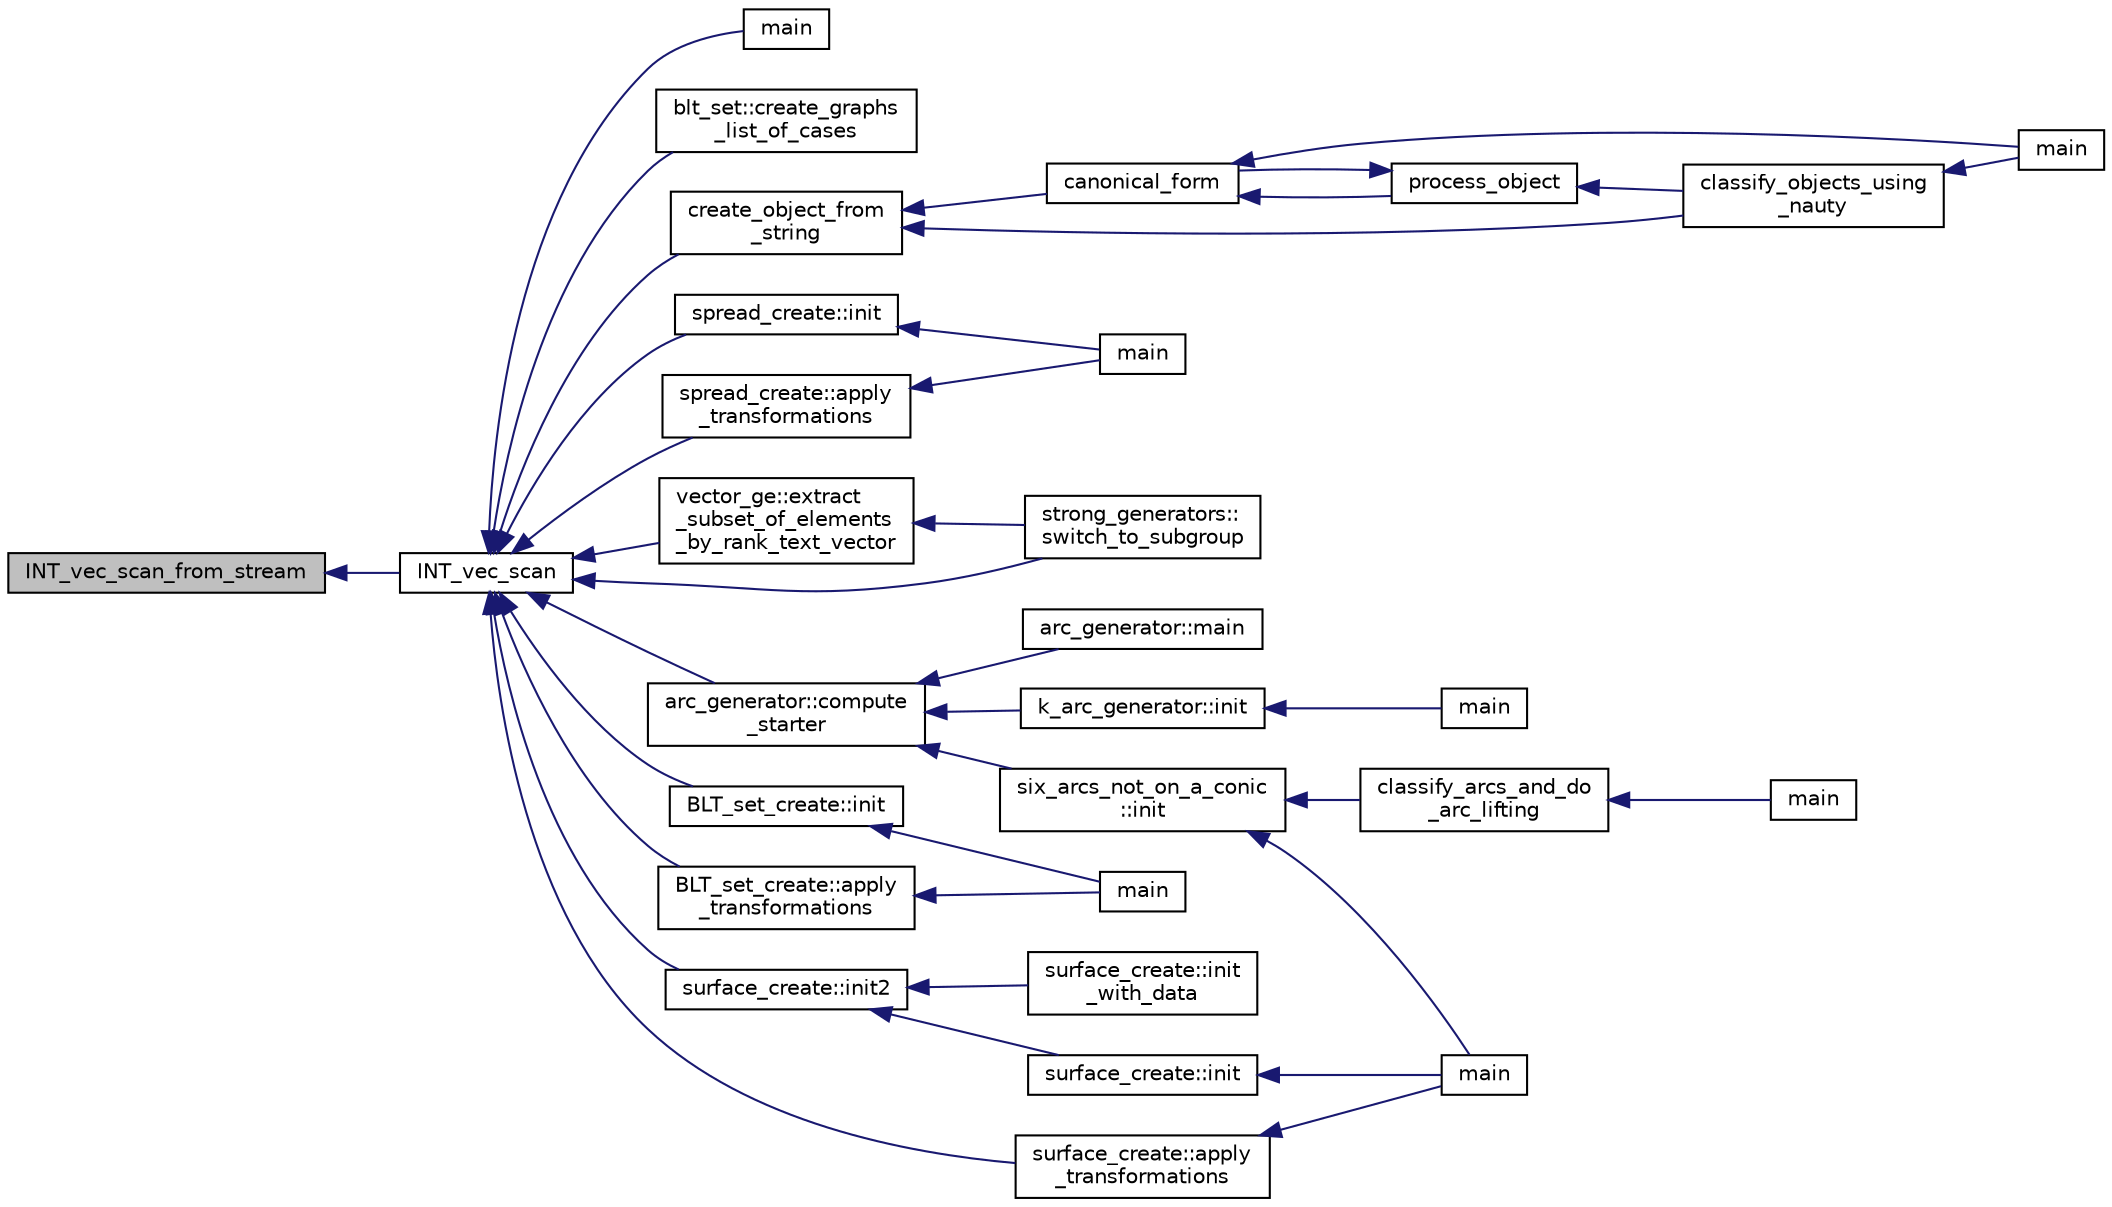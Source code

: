 digraph "INT_vec_scan_from_stream"
{
  edge [fontname="Helvetica",fontsize="10",labelfontname="Helvetica",labelfontsize="10"];
  node [fontname="Helvetica",fontsize="10",shape=record];
  rankdir="LR";
  Node3126 [label="INT_vec_scan_from_stream",height=0.2,width=0.4,color="black", fillcolor="grey75", style="filled", fontcolor="black"];
  Node3126 -> Node3127 [dir="back",color="midnightblue",fontsize="10",style="solid",fontname="Helvetica"];
  Node3127 [label="INT_vec_scan",height=0.2,width=0.4,color="black", fillcolor="white", style="filled",URL="$d4/d74/util_8_c.html#a9aa706d3f0c3bb83182eed9ab9747582"];
  Node3127 -> Node3128 [dir="back",color="midnightblue",fontsize="10",style="solid",fontname="Helvetica"];
  Node3128 [label="main",height=0.2,width=0.4,color="black", fillcolor="white", style="filled",URL="$d5/d9e/arcs__orderly_8_c.html#a3c04138a5bfe5d72780bb7e82a18e627"];
  Node3127 -> Node3129 [dir="back",color="midnightblue",fontsize="10",style="solid",fontname="Helvetica"];
  Node3129 [label="blt_set::create_graphs\l_list_of_cases",height=0.2,width=0.4,color="black", fillcolor="white", style="filled",URL="$d1/d3d/classblt__set.html#a91ad531d4154bd887182dbd6121476f3"];
  Node3127 -> Node3130 [dir="back",color="midnightblue",fontsize="10",style="solid",fontname="Helvetica"];
  Node3130 [label="create_object_from\l_string",height=0.2,width=0.4,color="black", fillcolor="white", style="filled",URL="$d0/de6/projective__space__main_8_c.html#a8f63b5bf071061de5cbb1e4d00d0518b"];
  Node3130 -> Node3131 [dir="back",color="midnightblue",fontsize="10",style="solid",fontname="Helvetica"];
  Node3131 [label="canonical_form",height=0.2,width=0.4,color="black", fillcolor="white", style="filled",URL="$d0/de6/projective__space__main_8_c.html#a5f0f6b71cd402c5b41240c420e533e60"];
  Node3131 -> Node3132 [dir="back",color="midnightblue",fontsize="10",style="solid",fontname="Helvetica"];
  Node3132 [label="main",height=0.2,width=0.4,color="black", fillcolor="white", style="filled",URL="$d0/de6/projective__space__main_8_c.html#a3c04138a5bfe5d72780bb7e82a18e627"];
  Node3131 -> Node3133 [dir="back",color="midnightblue",fontsize="10",style="solid",fontname="Helvetica"];
  Node3133 [label="process_object",height=0.2,width=0.4,color="black", fillcolor="white", style="filled",URL="$d0/de6/projective__space__main_8_c.html#a63a6b06bd2a9a9c50ed710271f4d5530"];
  Node3133 -> Node3131 [dir="back",color="midnightblue",fontsize="10",style="solid",fontname="Helvetica"];
  Node3133 -> Node3134 [dir="back",color="midnightblue",fontsize="10",style="solid",fontname="Helvetica"];
  Node3134 [label="classify_objects_using\l_nauty",height=0.2,width=0.4,color="black", fillcolor="white", style="filled",URL="$d0/de6/projective__space__main_8_c.html#a32275eacc4bdda93b2b34c2a9217a088"];
  Node3134 -> Node3132 [dir="back",color="midnightblue",fontsize="10",style="solid",fontname="Helvetica"];
  Node3130 -> Node3134 [dir="back",color="midnightblue",fontsize="10",style="solid",fontname="Helvetica"];
  Node3127 -> Node3135 [dir="back",color="midnightblue",fontsize="10",style="solid",fontname="Helvetica"];
  Node3135 [label="spread_create::init",height=0.2,width=0.4,color="black", fillcolor="white", style="filled",URL="$de/d97/classspread__create.html#ae3c6630d33160e48a584c21a4f4a6209"];
  Node3135 -> Node3136 [dir="back",color="midnightblue",fontsize="10",style="solid",fontname="Helvetica"];
  Node3136 [label="main",height=0.2,width=0.4,color="black", fillcolor="white", style="filled",URL="$d1/d2f/apps_2spread_2spread__create_8_c.html#a217dbf8b442f20279ea00b898af96f52"];
  Node3127 -> Node3137 [dir="back",color="midnightblue",fontsize="10",style="solid",fontname="Helvetica"];
  Node3137 [label="spread_create::apply\l_transformations",height=0.2,width=0.4,color="black", fillcolor="white", style="filled",URL="$de/d97/classspread__create.html#af324e4219cba2572fec394ef40e9ee88"];
  Node3137 -> Node3136 [dir="back",color="midnightblue",fontsize="10",style="solid",fontname="Helvetica"];
  Node3127 -> Node3138 [dir="back",color="midnightblue",fontsize="10",style="solid",fontname="Helvetica"];
  Node3138 [label="vector_ge::extract\l_subset_of_elements\l_by_rank_text_vector",height=0.2,width=0.4,color="black", fillcolor="white", style="filled",URL="$d4/d6e/classvector__ge.html#a9e5254c6ef59836510553bef6dedb908"];
  Node3138 -> Node3139 [dir="back",color="midnightblue",fontsize="10",style="solid",fontname="Helvetica"];
  Node3139 [label="strong_generators::\lswitch_to_subgroup",height=0.2,width=0.4,color="black", fillcolor="white", style="filled",URL="$dc/d09/classstrong__generators.html#ac08fd2bdfc8603376339c9590e43bdfb"];
  Node3127 -> Node3139 [dir="back",color="midnightblue",fontsize="10",style="solid",fontname="Helvetica"];
  Node3127 -> Node3140 [dir="back",color="midnightblue",fontsize="10",style="solid",fontname="Helvetica"];
  Node3140 [label="arc_generator::compute\l_starter",height=0.2,width=0.4,color="black", fillcolor="white", style="filled",URL="$d4/d21/classarc__generator.html#aad1dcec3a1c302e743d574bd1ac857d9"];
  Node3140 -> Node3141 [dir="back",color="midnightblue",fontsize="10",style="solid",fontname="Helvetica"];
  Node3141 [label="arc_generator::main",height=0.2,width=0.4,color="black", fillcolor="white", style="filled",URL="$d4/d21/classarc__generator.html#ad80140b51b165dad1fe6ab232be7829a"];
  Node3140 -> Node3142 [dir="back",color="midnightblue",fontsize="10",style="solid",fontname="Helvetica"];
  Node3142 [label="k_arc_generator::init",height=0.2,width=0.4,color="black", fillcolor="white", style="filled",URL="$d6/dd8/classk__arc__generator.html#a6036d9f52ede9f8ca681505626b5361d"];
  Node3142 -> Node3143 [dir="back",color="midnightblue",fontsize="10",style="solid",fontname="Helvetica"];
  Node3143 [label="main",height=0.2,width=0.4,color="black", fillcolor="white", style="filled",URL="$d6/d01/k__arc__generator__main_8_c.html#a217dbf8b442f20279ea00b898af96f52"];
  Node3140 -> Node3144 [dir="back",color="midnightblue",fontsize="10",style="solid",fontname="Helvetica"];
  Node3144 [label="six_arcs_not_on_a_conic\l::init",height=0.2,width=0.4,color="black", fillcolor="white", style="filled",URL="$d8/de6/classsix__arcs__not__on__a__conic.html#a7a4d5cf8a098488729934cfa8a70944a"];
  Node3144 -> Node3145 [dir="back",color="midnightblue",fontsize="10",style="solid",fontname="Helvetica"];
  Node3145 [label="classify_arcs_and_do\l_arc_lifting",height=0.2,width=0.4,color="black", fillcolor="white", style="filled",URL="$d6/dc3/arc__lifting__main_8_c.html#afdd7be16f16b8c71e9a72fe5f6a0b59c"];
  Node3145 -> Node3146 [dir="back",color="midnightblue",fontsize="10",style="solid",fontname="Helvetica"];
  Node3146 [label="main",height=0.2,width=0.4,color="black", fillcolor="white", style="filled",URL="$d6/dc3/arc__lifting__main_8_c.html#a217dbf8b442f20279ea00b898af96f52"];
  Node3144 -> Node3147 [dir="back",color="midnightblue",fontsize="10",style="solid",fontname="Helvetica"];
  Node3147 [label="main",height=0.2,width=0.4,color="black", fillcolor="white", style="filled",URL="$d2/dfa/create__surface__main_8_c.html#a217dbf8b442f20279ea00b898af96f52"];
  Node3127 -> Node3148 [dir="back",color="midnightblue",fontsize="10",style="solid",fontname="Helvetica"];
  Node3148 [label="BLT_set_create::init",height=0.2,width=0.4,color="black", fillcolor="white", style="filled",URL="$d4/d40/class_b_l_t__set__create.html#af2b5df080b8358d8fcd7e41d187e8d0b"];
  Node3148 -> Node3149 [dir="back",color="midnightblue",fontsize="10",style="solid",fontname="Helvetica"];
  Node3149 [label="main",height=0.2,width=0.4,color="black", fillcolor="white", style="filled",URL="$d7/d1c/create___b_l_t__set__main_8_c.html#a217dbf8b442f20279ea00b898af96f52"];
  Node3127 -> Node3150 [dir="back",color="midnightblue",fontsize="10",style="solid",fontname="Helvetica"];
  Node3150 [label="BLT_set_create::apply\l_transformations",height=0.2,width=0.4,color="black", fillcolor="white", style="filled",URL="$d4/d40/class_b_l_t__set__create.html#ab39c77dca057b334e270fadee6c26c2c"];
  Node3150 -> Node3149 [dir="back",color="midnightblue",fontsize="10",style="solid",fontname="Helvetica"];
  Node3127 -> Node3151 [dir="back",color="midnightblue",fontsize="10",style="solid",fontname="Helvetica"];
  Node3151 [label="surface_create::init2",height=0.2,width=0.4,color="black", fillcolor="white", style="filled",URL="$de/da4/classsurface__create.html#a0d600640f7dd62d5a6c36443effdab59"];
  Node3151 -> Node3152 [dir="back",color="midnightblue",fontsize="10",style="solid",fontname="Helvetica"];
  Node3152 [label="surface_create::init\l_with_data",height=0.2,width=0.4,color="black", fillcolor="white", style="filled",URL="$de/da4/classsurface__create.html#a9226f687139676532adb1aa971fbade2"];
  Node3151 -> Node3153 [dir="back",color="midnightblue",fontsize="10",style="solid",fontname="Helvetica"];
  Node3153 [label="surface_create::init",height=0.2,width=0.4,color="black", fillcolor="white", style="filled",URL="$de/da4/classsurface__create.html#ab0db5c12825f778e3caf8aa4da02eb06"];
  Node3153 -> Node3147 [dir="back",color="midnightblue",fontsize="10",style="solid",fontname="Helvetica"];
  Node3127 -> Node3154 [dir="back",color="midnightblue",fontsize="10",style="solid",fontname="Helvetica"];
  Node3154 [label="surface_create::apply\l_transformations",height=0.2,width=0.4,color="black", fillcolor="white", style="filled",URL="$de/da4/classsurface__create.html#a880646331f352cb7112dbd4c56e5ac57"];
  Node3154 -> Node3147 [dir="back",color="midnightblue",fontsize="10",style="solid",fontname="Helvetica"];
}
